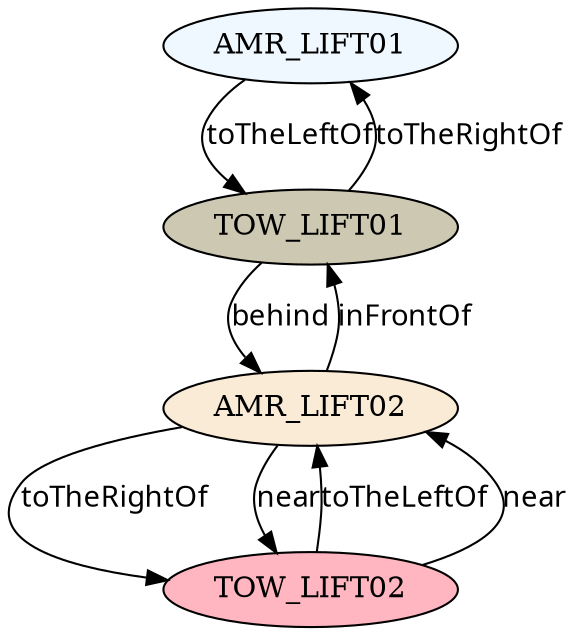 // The Scene Graph
digraph {
	node [fillcolor=aliceblue style=filled]
	0 [label=AMR_LIFT01]
	node [fillcolor=antiquewhite style=filled]
	1 [label=AMR_LIFT02]
	node [fillcolor=cornsilk3 style=filled]
	2 [label=TOW_LIFT01]
	node [fillcolor=lightpink style=filled]
	3 [label=TOW_LIFT02]
	edge [color=black fontname=Sans style=filled]
	0 -> 2 [label=toTheLeftOf]
	1 -> 2 [label=inFrontOf]
	1 -> 3 [label=toTheRightOf]
	1 -> 3 [label=near]
	2 -> 0 [label=toTheRightOf]
	2 -> 1 [label=behind]
	3 -> 1 [label=toTheLeftOf]
	3 -> 1 [label=near]
}
